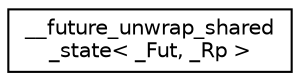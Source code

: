 digraph "Graphical Class Hierarchy"
{
  edge [fontname="Helvetica",fontsize="10",labelfontname="Helvetica",labelfontsize="10"];
  node [fontname="Helvetica",fontsize="10",shape=record];
  rankdir="LR";
  Node1 [label="__future_unwrap_shared\l_state\< _Fut, _Rp \>",height=0.2,width=0.4,color="black", fillcolor="white", style="filled",URL="$struct____future__unwrap__shared__state.xhtml"];
}
